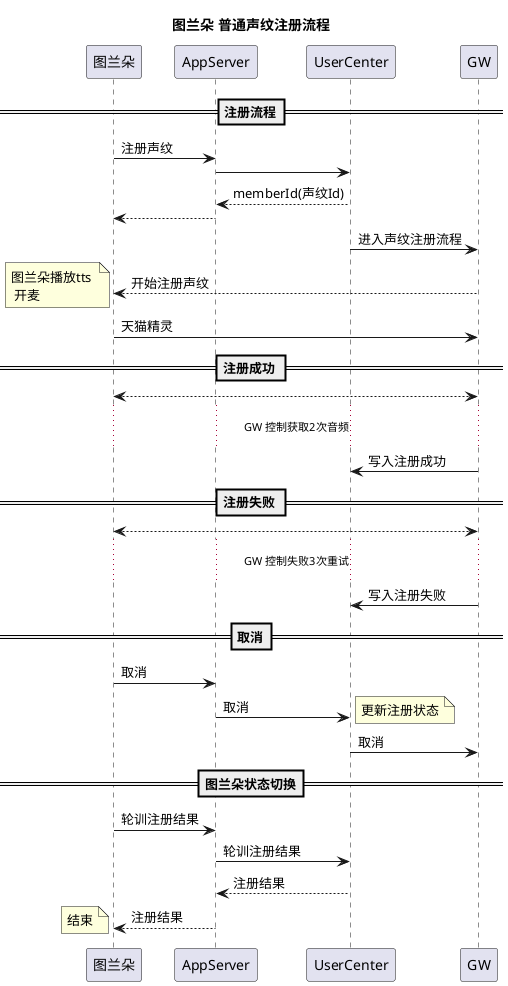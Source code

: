 @startuml
title: 图兰朵 普通声纹注册流程
== 注册流程==
图兰朵 -> AppServer: 注册声纹
AppServer -> UserCenter:
AppServer <-- UserCenter: memberId(声纹Id)
图兰朵 <-- AppServer:
UserCenter -> GW: 进入声纹注册流程
图兰朵 <-- GW: 开始注册声纹
note left: 图兰朵播放tts \n 开麦
图兰朵 -> GW: 天猫精灵
== 注册成功 ==
图兰朵 <--> GW:
...GW 控制获取2次音频...
UserCenter <- GW: 写入注册成功
== 注册失败 ==
图兰朵 <--> GW:
...GW 控制失败3次重试...
UserCenter <- GW: 写入注册失败
== 取消==
图兰朵 -> AppServer:取消
AppServer -> UserCenter:取消
note right: 更新注册状态
UserCenter -> GW: 取消
== 图兰朵状态切换==
图兰朵 -> AppServer: 轮训注册结果
AppServer -> UserCenter : 轮训注册结果
AppServer <-- UserCenter: 注册结果
图兰朵 <-- AppServer: 注册结果
note left: 结束
@enduml



@startuml
title: 图兰朵 支付声纹注册流程
== 注册流程==
图兰朵 -> AppServer: 注册支付声纹
AppServer -> UserCenter:
note right: 随机code
AppServer <-- UserCenter: memberId(声纹Id)  code
图兰朵 <-- AppServer:
UserCenter -> GW: 进入支付声纹注册流程
图兰朵 <-- GW: 开始注册声纹
note left: 图兰朵播放tts \n 开麦
图兰朵 -> GW: 天猫精灵 + code
== 注册成功 ==
图兰朵 <--> GW:
...GW 控制获取2次音频...
图兰朵 <-- GW: 我正在熟悉你的声音
UserCenter <- GW: 异步写入注册成功
图兰朵 <-- GW: 已经开通声纹购
== 注册失败 ==
图兰朵 <--> GW:
...GW控制失败3次重试...
UserCenter <- GW: 写入注册失败
图兰朵 <-- GW:请到手机重启注册流程
== 取消==
图兰朵 -> AppServer:取消
AppServer -> UserCenter:取消
note right: 更新注册状态
UserCenter -> GW: 取消
图兰朵 <-- GW: 声纹流程已退出
== 图兰朵状态切换==
图兰朵 -> AppServer: 轮训注册结果
AppServer -> UserCenter : 轮训注册结果
AppServer <-- UserCenter: 注册结果
图兰朵 <-- AppServer: 注册结果
note left: 结束
@enduml



@startuml
title: 图兰朵 声纹购 流程
== 注册流程==
图兰朵 -> IDE: 下单(instruction)
IDE -> 购物领域:
购物领域 -> GW: 进入支付流程
购物领域 <-- GW: code
IDE <-- 购物领域:
图兰朵 <-- IDE: actions(reply code 开麦)

图兰朵 -> GW:reply(获取tts)
图兰朵 <-- GW: tts

图兰朵 -> GW: 天猫精灵 + code
==验证成功==
图兰朵 <--> GW:
...code一致...
图兰朵 -> GW:
IDE <- GW: 验证结果()
IDE -> 购物领域:分发
IDE <-- 购物领域: reply
IDE --> GW: reply
图兰朵 <-- GW:
== 语音退出 ==
图兰朵 -> GW: "退出/不要了..."
IDE <- GW: 退出
IDE -> 购物领域:
IDE <-- 购物领域:
IDE --> GW:
图兰朵 <-- GW:
== 页面点击取消==
图兰朵 -> IDE:点击取消
IDE -> 购物领域:
购物领域 -> GW: 取消支付流程
@enduml






@startuml
AppServer -> UserCenter:1注册
AppServer <-- UserCenter: memberId
AppServer -> GW: 2 NotifyDevicePushServiceImpl
note right:startVpRegister:(memberName memberId)
GW -> GW:3 DevicePushServcieImpl
GW -> GW:4 BizPushEventServiceImpl
GW -> GW:5 StartVpRegisterPushEventHandler
GW -> 图兰朵:6 声纹注册
GW <-- 图兰朵:7 "天猫精灵"
GW -> 图兰朵:8 再次注册
GW <-- 图兰朵:9 "天猫精灵"
...最多失败3次...
GW -> 图兰朵: 注册成功
AppServer -> GW: 轮询DB？要问侠行 获取注册状态
== 开启声纹购 ==
AppServer -> UserCenter:1 开启声纹购 memberId memberName
AppServer -> GW:2 NotifyDevicePushServiceImpl
note right:startVpPayRegister:(payCode memberId) \n声纹购注册流程 VP_PAYREG
GW -> 图兰朵: DevicePushServiceImpl

== 结束流程==
AppServer -> GW: NotifyDevicePushServiceImpl
note right:cancelVpRegister
GW -> 图兰朵: 结束
@enduml






@startuml

title: 声纹的注册流程
== 注册流程==
AppServer -> UserCenter:1注册
AppServer <-- UserCenter: memberId
AppServer -> GW: 2 NotifyDevicePushServiceImpl
note right:startVpRegister:(memberName memberId)
GW -> GW:3 DevicePushServcieImpl
GW -> GW:4 BizPushEventServiceImpl
GW -> GW:5 StartVpRegisterPushEventHandler
GW -> X1:6 声纹注册
GW <-- X1:7 "天猫精灵"
GW -> X1:8 再次注册
GW <-- X1:9 "天猫精灵"
...最多失败3次...
GW -> X1: 注册成功
AppServer -> GW: 轮询DB？要问侠行 获取注册状态
== 开启声纹购 ==
AppServer -> UserCenter:1 开启声纹购 memberId memberName
AppServer -> GW:2 NotifyDevicePushServiceImpl
note right:startVpPayRegister:(payCode memberId) \n声纹购注册流程 VP_PAYREG
GW -> X1: DevicePushServiceImpl

== 结束流程==
AppServer -> GW: NotifyDevicePushServiceImpl
note right:cancelVpRegister
GW -> X1: 结束
@enduml
